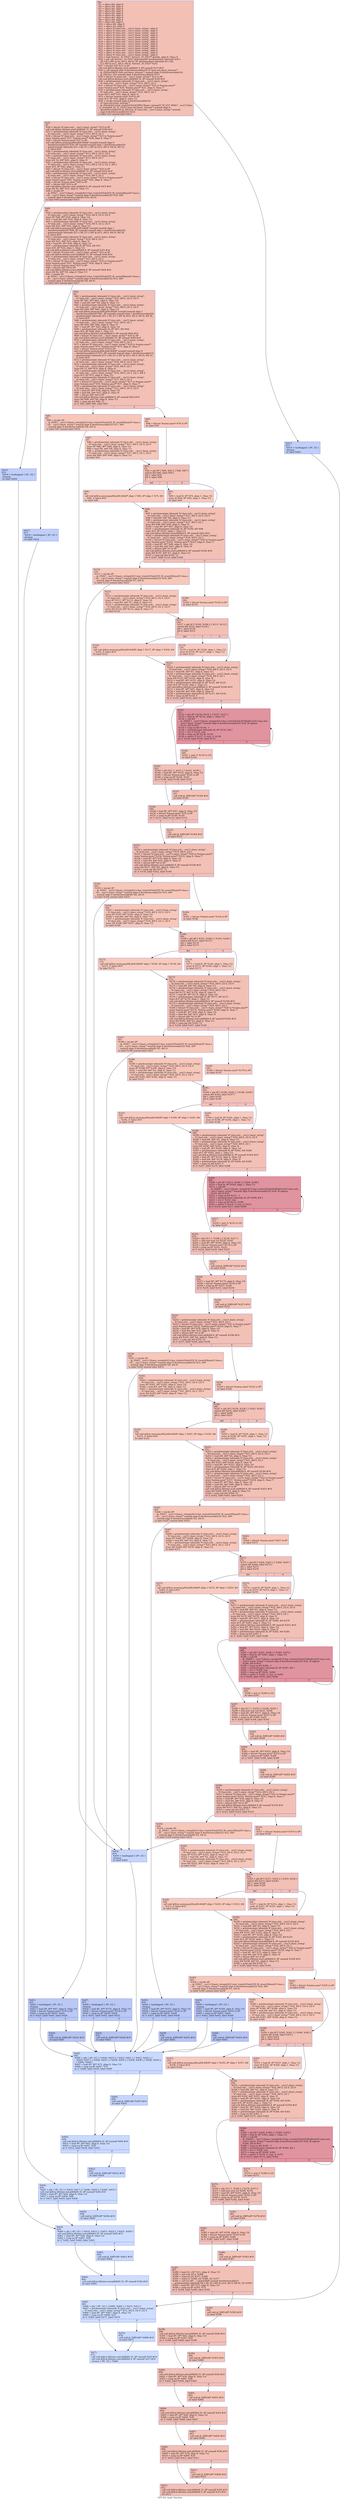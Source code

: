digraph "CFG for 'main' function" {
	label="CFG for 'main' function";

	Node0x5630b1621550 [shape=record,color="#3d50c3ff", style=filled, fillcolor="#e5705870",label="{%0:\l  %1 = alloca i64, align 8\l  %2 = alloca i64, align 8\l  %3 = alloca i64, align 8\l  %4 = alloca i64, align 8\l  %5 = alloca i64, align 8\l  %6 = alloca i64, align 8\l  %7 = alloca i64, align 8\l  %8 = alloca i64, align 8\l  %9 = alloca i64, align 8\l  %10 = alloca i64, align 8\l  %11 = alloca i32, align 4\l  %12 = alloca %\"class.std::__cxx11::basic_string\", align 8\l  %13 = alloca %\"class.std::__cxx11::basic_string\", align 8\l  %14 = alloca %\"class.std::__cxx11::basic_string\", align 8\l  %15 = alloca %\"class.std::__cxx11::basic_string\", align 8\l  %16 = alloca %\"class.std::__cxx11::basic_string\", align 8\l  %17 = alloca %\"class.std::__cxx11::basic_string\", align 8\l  %18 = alloca %\"class.std::__cxx11::basic_string\", align 8\l  %19 = alloca %\"class.std::__cxx11::basic_string\", align 8\l  %20 = alloca %\"class.std::__cxx11::basic_string\", align 8\l  %21 = alloca %\"class.std::__cxx11::basic_string\", align 8\l  %22 = alloca %\"class.std::__cxx11::basic_string\", align 8\l  %23 = alloca %\"class.std::__cxx11::basic_string\", align 8\l  %24 = alloca %\"class.std::__cxx11::basic_string\", align 8\l  %25 = load %struct._IO_FILE*, %struct._IO_FILE** @stdin, align 8, !tbaa !3\l  %26 = tail call %struct._IO_FILE* @freopen(i8* getelementptr inbounds ([30 x\l... i8], [30 x i8]* @.str, i64 0, i64 0), i8* getelementptr inbounds ([2 x i8],\l... [2 x i8]* @.str.1, i64 0, i64 0), %struct._IO_FILE* %25)\l  %27 = bitcast i32* %11 to i8*\l  call void @llvm.lifetime.start.p0i8(i64 4, i8* nonnull %27) #10\l  %28 = call nonnull align 8 dereferenceable(16) %\"class.std::basic_istream\"*\l... @_ZNSirsERi(%\"class.std::basic_istream\"* nonnull align 8 dereferenceable(16)\l... @_ZSt3cin, i32* nonnull align 4 dereferenceable(4) %11)\l  %29 = bitcast %\"class.std::__cxx11::basic_string\"* %12 to i8*\l  call void @llvm.lifetime.start.p0i8(i64 32, i8* nonnull %29) #10\l  %30 = getelementptr inbounds %\"class.std::__cxx11::basic_string\",\l... %\"class.std::__cxx11::basic_string\"* %12, i64 0, i32 2\l  %31 = bitcast %\"class.std::__cxx11::basic_string\"* %12 to %union.anon**\l  store %union.anon* %30, %union.anon** %31, align 8, !tbaa !7\l  %32 = getelementptr inbounds %\"class.std::__cxx11::basic_string\",\l... %\"class.std::__cxx11::basic_string\"* %12, i64 0, i32 1\l  store i64 0, i64* %32, align 8, !tbaa !9\l  %33 = bitcast %union.anon* %30 to i8*\l  store i8 0, i8* %33, align 8, !tbaa !12\l  %34 = invoke nonnull align 8 dereferenceable(16)\l... %\"class.std::basic_istream\"*\l... @_ZStrsIcSt11char_traitsIcESaIcEERSt13basic_istreamIT_T0_ES7_RNSt7__cxx1112bas\l...ic_stringIS4_S5_T1_EE(%\"class.std::basic_istream\"* nonnull align 8\l... dereferenceable(16) @_ZSt3cin, %\"class.std::__cxx11::basic_string\"* nonnull\l... align 8 dereferenceable(32) %12)\l          to label %35 unwind label %413\l}"];
	Node0x5630b1621550 -> Node0x5630b1624730;
	Node0x5630b1621550 -> Node0x5630b16247c0;
	Node0x5630b1624730 [shape=record,color="#3d50c3ff", style=filled, fillcolor="#e5705870",label="{%35:\l35:                                               \l  %36 = bitcast %\"class.std::__cxx11::basic_string\"* %13 to i8*\l  call void @llvm.lifetime.start.p0i8(i64 32, i8* nonnull %36) #10\l  %37 = getelementptr inbounds %\"class.std::__cxx11::basic_string\",\l... %\"class.std::__cxx11::basic_string\"* %13, i64 0, i32 2\l  %38 = bitcast %\"class.std::__cxx11::basic_string\"* %13 to %union.anon**\l  store %union.anon* %37, %union.anon** %38, align 8, !tbaa !7\l  %39 = bitcast %union.anon* %37 to i8*\l  call void @llvm.memcpy.p0i8.p0i8.i64(i8* noundef nonnull align 8\l... dereferenceable(10) %39, i8* noundef nonnull align 1 dereferenceable(10)\l... getelementptr inbounds ([11 x i8], [11 x i8]* @.str.2, i64 0, i64 0), i64 10,\l... i1 false) #10\l  %40 = getelementptr inbounds %\"class.std::__cxx11::basic_string\",\l... %\"class.std::__cxx11::basic_string\"* %13, i64 0, i32 0, i32 0\l  %41 = getelementptr inbounds %\"class.std::__cxx11::basic_string\",\l... %\"class.std::__cxx11::basic_string\"* %13, i64 0, i32 1\l  store i64 10, i64* %41, align 8, !tbaa !9\l  %42 = getelementptr inbounds %\"class.std::__cxx11::basic_string\",\l... %\"class.std::__cxx11::basic_string\"* %13, i64 0, i32 2, i32 1, i64 2\l  store i8 0, i8* %42, align 2, !tbaa !12\l  %43 = bitcast %\"class.std::__cxx11::basic_string\"* %14 to i8*\l  call void @llvm.lifetime.start.p0i8(i64 32, i8* nonnull %43) #10\l  %44 = getelementptr inbounds %\"class.std::__cxx11::basic_string\",\l... %\"class.std::__cxx11::basic_string\"* %14, i64 0, i32 2\l  %45 = bitcast %\"class.std::__cxx11::basic_string\"* %14 to %union.anon**\l  store %union.anon* %44, %union.anon** %45, align 8, !tbaa !7\l  %46 = bitcast %union.anon* %44 to i8*\l  %47 = bitcast i64* %10 to i8*\l  call void @llvm.lifetime.start.p0i8(i64 8, i8* nonnull %47) #10\l  store i64 26, i64* %10, align 8, !tbaa !13\l  %48 = invoke i8*\l... @_ZNSt7__cxx1112basic_stringIcSt11char_traitsIcESaIcEE9_M_createERmm(%\"class.s\l...td::__cxx11::basic_string\"* nonnull align 8 dereferenceable(32) %14, i64*\l... nonnull align 8 dereferenceable(8) %10, i64 0)\l          to label %49 unwind label %415\l}"];
	Node0x5630b1624730 -> Node0x5630b1626430;
	Node0x5630b1624730 -> Node0x5630b16264c0;
	Node0x5630b1626430 [shape=record,color="#3d50c3ff", style=filled, fillcolor="#e5705870",label="{%49:\l49:                                               \l  %50 = getelementptr inbounds %\"class.std::__cxx11::basic_string\",\l... %\"class.std::__cxx11::basic_string\"* %14, i64 0, i32 0, i32 0\l  store i8* %48, i8** %50, align 8, !tbaa !14\l  %51 = load i64, i64* %10, align 8, !tbaa !13\l  %52 = getelementptr inbounds %\"class.std::__cxx11::basic_string\",\l... %\"class.std::__cxx11::basic_string\"* %14, i64 0, i32 2, i32 0\l  store i64 %51, i64* %52, align 8, !tbaa !12\l  call void @llvm.memcpy.p0i8.p0i8.i64(i8* noundef nonnull align 1\l... dereferenceable(26) %48, i8* noundef nonnull align 1 dereferenceable(26)\l... getelementptr inbounds ([27 x i8], [27 x i8]* @.str.3, i64 0, i64 0), i64 26,\l... i1 false) #10\l  %53 = getelementptr inbounds %\"class.std::__cxx11::basic_string\",\l... %\"class.std::__cxx11::basic_string\"* %14, i64 0, i32 1\l  store i64 %51, i64* %53, align 8, !tbaa !9\l  %54 = load i8*, i8** %50, align 8, !tbaa !14\l  %55 = getelementptr inbounds i8, i8* %54, i64 %51\l  store i8 0, i8* %55, align 1, !tbaa !12\l  call void @llvm.lifetime.end.p0i8(i64 8, i8* nonnull %47) #10\l  %56 = bitcast %\"class.std::__cxx11::basic_string\"* %15 to i8*\l  call void @llvm.lifetime.start.p0i8(i64 32, i8* nonnull %56) #10\l  %57 = getelementptr inbounds %\"class.std::__cxx11::basic_string\",\l... %\"class.std::__cxx11::basic_string\"* %15, i64 0, i32 2\l  %58 = bitcast %\"class.std::__cxx11::basic_string\"* %15 to %union.anon**\l  store %union.anon* %57, %union.anon** %58, align 8, !tbaa !7\l  %59 = bitcast %union.anon* %57 to i8*\l  %60 = bitcast i64* %9 to i8*\l  call void @llvm.lifetime.start.p0i8(i64 8, i8* nonnull %60) #10\l  store i64 26, i64* %9, align 8, !tbaa !13\l  %61 = invoke i8*\l... @_ZNSt7__cxx1112basic_stringIcSt11char_traitsIcESaIcEE9_M_createERmm(%\"class.s\l...td::__cxx11::basic_string\"* nonnull align 8 dereferenceable(32) %15, i64*\l... nonnull align 8 dereferenceable(8) %9, i64 0)\l          to label %62 unwind label %417\l}"];
	Node0x5630b1626430 -> Node0x5630b1628190;
	Node0x5630b1626430 -> Node0x5630b16281e0;
	Node0x5630b1628190 [shape=record,color="#3d50c3ff", style=filled, fillcolor="#e5705870",label="{%62:\l62:                                               \l  %63 = getelementptr inbounds %\"class.std::__cxx11::basic_string\",\l... %\"class.std::__cxx11::basic_string\"* %15, i64 0, i32 0, i32 0\l  store i8* %61, i8** %63, align 8, !tbaa !14\l  %64 = load i64, i64* %9, align 8, !tbaa !13\l  %65 = getelementptr inbounds %\"class.std::__cxx11::basic_string\",\l... %\"class.std::__cxx11::basic_string\"* %15, i64 0, i32 2, i32 0\l  store i64 %64, i64* %65, align 8, !tbaa !12\l  call void @llvm.memcpy.p0i8.p0i8.i64(i8* noundef nonnull align 1\l... dereferenceable(26) %61, i8* noundef nonnull align 1 dereferenceable(26)\l... getelementptr inbounds ([27 x i8], [27 x i8]* @.str.4, i64 0, i64 0), i64 26,\l... i1 false) #10\l  %66 = getelementptr inbounds %\"class.std::__cxx11::basic_string\",\l... %\"class.std::__cxx11::basic_string\"* %15, i64 0, i32 1\l  store i64 %64, i64* %66, align 8, !tbaa !9\l  %67 = load i8*, i8** %63, align 8, !tbaa !14\l  %68 = getelementptr inbounds i8, i8* %67, i64 %64\l  store i8 0, i8* %68, align 1, !tbaa !12\l  call void @llvm.lifetime.end.p0i8(i64 8, i8* nonnull %60) #10\l  %69 = bitcast %\"class.std::__cxx11::basic_string\"* %16 to i8*\l  call void @llvm.lifetime.start.p0i8(i64 32, i8* nonnull %69) #10\l  %70 = getelementptr inbounds %\"class.std::__cxx11::basic_string\",\l... %\"class.std::__cxx11::basic_string\"* %16, i64 0, i32 2\l  %71 = bitcast %\"class.std::__cxx11::basic_string\"* %16 to %union.anon**\l  store %union.anon* %70, %union.anon** %71, align 8, !tbaa !7\l  %72 = bitcast %union.anon* %70 to i8*\l  call void @llvm.memcpy.p0i8.p0i8.i64(i8* noundef nonnull align 8\l... dereferenceable(12) %72, i8* noundef nonnull align 1 dereferenceable(12)\l... getelementptr inbounds ([13 x i8], [13 x i8]* @.str.5, i64 0, i64 0), i64 12,\l... i1 false) #10\l  %73 = getelementptr inbounds %\"class.std::__cxx11::basic_string\",\l... %\"class.std::__cxx11::basic_string\"* %16, i64 0, i32 0, i32 0\l  %74 = getelementptr inbounds %\"class.std::__cxx11::basic_string\",\l... %\"class.std::__cxx11::basic_string\"* %16, i64 0, i32 1\l  store i64 12, i64* %74, align 8, !tbaa !9\l  %75 = getelementptr inbounds %\"class.std::__cxx11::basic_string\",\l... %\"class.std::__cxx11::basic_string\"* %16, i64 0, i32 2, i32 1, i64 4\l  store i8 0, i8* %75, align 4, !tbaa !12\l  %76 = getelementptr inbounds %\"class.std::__cxx11::basic_string\",\l... %\"class.std::__cxx11::basic_string\"* %17, i64 0, i32 2\l  %77 = bitcast %\"class.std::__cxx11::basic_string\"* %17 to %union.anon**\l  store %union.anon* %76, %union.anon** %77, align 8, !tbaa !7\l  %78 = getelementptr inbounds %\"class.std::__cxx11::basic_string\",\l... %\"class.std::__cxx11::basic_string\"* %12, i64 0, i32 0, i32 0\l  %79 = load i8*, i8** %78, align 8, !tbaa !14\l  %80 = load i64, i64* %32, align 8, !tbaa !9\l  %81 = bitcast i64* %8 to i8*\l  call void @llvm.lifetime.start.p0i8(i64 8, i8* nonnull %81) #10\l  store i64 %80, i64* %8, align 8, !tbaa !13\l  %82 = icmp ugt i64 %80, 15\l  br i1 %82, label %85, label %83\l|{<s0>T|<s1>F}}"];
	Node0x5630b1628190:s0 -> Node0x5630b1629ce0;
	Node0x5630b1628190:s1 -> Node0x5630b1629d30;
	Node0x5630b1629d30 [shape=record,color="#3d50c3ff", style=filled, fillcolor="#ec7f6370",label="{%83:\l83:                                               \l  %84 = bitcast %union.anon* %76 to i8*\l  br label %91\l}"];
	Node0x5630b1629d30 -> Node0x5630b1629ee0;
	Node0x5630b1629ce0 [shape=record,color="#3d50c3ff", style=filled, fillcolor="#ec7f6370",label="{%85:\l85:                                               \l  %86 = invoke i8*\l... @_ZNSt7__cxx1112basic_stringIcSt11char_traitsIcESaIcEE9_M_createERmm(%\"class.s\l...td::__cxx11::basic_string\"* nonnull align 8 dereferenceable(32) %17, i64*\l... nonnull align 8 dereferenceable(8) %8, i64 0)\l          to label %87 unwind label %419\l}"];
	Node0x5630b1629ce0 -> Node0x5630b1629ff0;
	Node0x5630b1629ce0 -> Node0x5630b162a040;
	Node0x5630b1629ff0 [shape=record,color="#3d50c3ff", style=filled, fillcolor="#ec7f6370",label="{%87:\l87:                                               \l  %88 = getelementptr inbounds %\"class.std::__cxx11::basic_string\",\l... %\"class.std::__cxx11::basic_string\"* %17, i64 0, i32 0, i32 0\l  store i8* %86, i8** %88, align 8, !tbaa !14\l  %89 = load i64, i64* %8, align 8, !tbaa !13\l  %90 = getelementptr inbounds %\"class.std::__cxx11::basic_string\",\l... %\"class.std::__cxx11::basic_string\"* %17, i64 0, i32 2, i32 0\l  store i64 %89, i64* %90, align 8, !tbaa !12\l  br label %91\l}"];
	Node0x5630b1629ff0 -> Node0x5630b1629ee0;
	Node0x5630b1629ee0 [shape=record,color="#3d50c3ff", style=filled, fillcolor="#e5705870",label="{%91:\l91:                                               \l  %92 = phi i8* [ %84, %83 ], [ %86, %87 ]\l  switch i64 %80, label %95 [\l    i64 1, label %93\l    i64 0, label %96\l  ]\l|{<s0>def|<s1>1|<s2>0}}"];
	Node0x5630b1629ee0:s0 -> Node0x5630b162a660;
	Node0x5630b1629ee0:s1 -> Node0x5630b162a6b0;
	Node0x5630b1629ee0:s2 -> Node0x5630b162a700;
	Node0x5630b162a6b0 [shape=record,color="#3d50c3ff", style=filled, fillcolor="#ef886b70",label="{%93:\l93:                                               \l  %94 = load i8, i8* %79, align 1, !tbaa !12\l  store i8 %94, i8* %92, align 1, !tbaa !12\l  br label %96\l}"];
	Node0x5630b162a6b0 -> Node0x5630b162a700;
	Node0x5630b162a660 [shape=record,color="#3d50c3ff", style=filled, fillcolor="#ef886b70",label="{%95:\l95:                                               \l  call void @llvm.memcpy.p0i8.p0i8.i64(i8* align 1 %92, i8* align 1 %79, i64\l... %80, i1 false) #10\l  br label %96\l}"];
	Node0x5630b162a660 -> Node0x5630b162a700;
	Node0x5630b162a700 [shape=record,color="#3d50c3ff", style=filled, fillcolor="#e5705870",label="{%96:\l96:                                               \l  %97 = getelementptr inbounds %\"class.std::__cxx11::basic_string\",\l... %\"class.std::__cxx11::basic_string\"* %17, i64 0, i32 0, i32 0\l  %98 = load i64, i64* %8, align 8, !tbaa !13\l  %99 = getelementptr inbounds %\"class.std::__cxx11::basic_string\",\l... %\"class.std::__cxx11::basic_string\"* %17, i64 0, i32 1\l  store i64 %98, i64* %99, align 8, !tbaa !9\l  %100 = load i8*, i8** %97, align 8, !tbaa !14\l  %101 = getelementptr inbounds i8, i8* %100, i64 %98\l  store i8 0, i8* %101, align 1, !tbaa !12\l  call void @llvm.lifetime.end.p0i8(i64 8, i8* nonnull %81) #10\l  %102 = getelementptr inbounds %\"class.std::__cxx11::basic_string\",\l... %\"class.std::__cxx11::basic_string\"* %18, i64 0, i32 2\l  %103 = bitcast %\"class.std::__cxx11::basic_string\"* %18 to %union.anon**\l  store %union.anon* %102, %union.anon** %103, align 8, !tbaa !7\l  %104 = load i8*, i8** %40, align 8, !tbaa !14\l  %105 = load i64, i64* %41, align 8, !tbaa !9\l  %106 = bitcast i64* %7 to i8*\l  call void @llvm.lifetime.start.p0i8(i64 8, i8* nonnull %106) #10\l  store i64 %105, i64* %7, align 8, !tbaa !13\l  %107 = icmp ugt i64 %105, 15\l  br i1 %107, label %110, label %108\l|{<s0>T|<s1>F}}"];
	Node0x5630b162a700:s0 -> Node0x5630b162b700;
	Node0x5630b162a700:s1 -> Node0x5630b162b750;
	Node0x5630b162b750 [shape=record,color="#3d50c3ff", style=filled, fillcolor="#ec7f6370",label="{%108:\l108:                                              \l  %109 = bitcast %union.anon* %102 to i8*\l  br label %116\l}"];
	Node0x5630b162b750 -> Node0x5630b162b8c0;
	Node0x5630b162b700 [shape=record,color="#3d50c3ff", style=filled, fillcolor="#ec7f6370",label="{%110:\l110:                                              \l  %111 = invoke i8*\l... @_ZNSt7__cxx1112basic_stringIcSt11char_traitsIcESaIcEE9_M_createERmm(%\"class.s\l...td::__cxx11::basic_string\"* nonnull align 8 dereferenceable(32) %18, i64*\l... nonnull align 8 dereferenceable(8) %7, i64 0)\l          to label %112 unwind label %421\l}"];
	Node0x5630b162b700 -> Node0x5630b162b9d0;
	Node0x5630b162b700 -> Node0x5630b162ba20;
	Node0x5630b162b9d0 [shape=record,color="#3d50c3ff", style=filled, fillcolor="#ec7f6370",label="{%112:\l112:                                              \l  %113 = getelementptr inbounds %\"class.std::__cxx11::basic_string\",\l... %\"class.std::__cxx11::basic_string\"* %18, i64 0, i32 0, i32 0\l  store i8* %111, i8** %113, align 8, !tbaa !14\l  %114 = load i64, i64* %7, align 8, !tbaa !13\l  %115 = getelementptr inbounds %\"class.std::__cxx11::basic_string\",\l... %\"class.std::__cxx11::basic_string\"* %18, i64 0, i32 2, i32 0\l  store i64 %114, i64* %115, align 8, !tbaa !12\l  br label %116\l}"];
	Node0x5630b162b9d0 -> Node0x5630b162b8c0;
	Node0x5630b162b8c0 [shape=record,color="#3d50c3ff", style=filled, fillcolor="#e5705870",label="{%116:\l116:                                              \l  %117 = phi i8* [ %109, %108 ], [ %111, %112 ]\l  switch i64 %105, label %120 [\l    i64 1, label %118\l    i64 0, label %121\l  ]\l|{<s0>def|<s1>1|<s2>0}}"];
	Node0x5630b162b8c0:s0 -> Node0x5630b161f2f0;
	Node0x5630b162b8c0:s1 -> Node0x5630b161f340;
	Node0x5630b162b8c0:s2 -> Node0x5630b161f390;
	Node0x5630b161f340 [shape=record,color="#3d50c3ff", style=filled, fillcolor="#ef886b70",label="{%118:\l118:                                              \l  %119 = load i8, i8* %104, align 1, !tbaa !12\l  store i8 %119, i8* %117, align 1, !tbaa !12\l  br label %121\l}"];
	Node0x5630b161f340 -> Node0x5630b161f390;
	Node0x5630b161f2f0 [shape=record,color="#3d50c3ff", style=filled, fillcolor="#ef886b70",label="{%120:\l120:                                              \l  call void @llvm.memcpy.p0i8.p0i8.i64(i8* align 1 %117, i8* align 1 %104, i64\l... %105, i1 false) #10\l  br label %121\l}"];
	Node0x5630b161f2f0 -> Node0x5630b161f390;
	Node0x5630b161f390 [shape=record,color="#3d50c3ff", style=filled, fillcolor="#e5705870",label="{%121:\l121:                                              \l  %122 = getelementptr inbounds %\"class.std::__cxx11::basic_string\",\l... %\"class.std::__cxx11::basic_string\"* %18, i64 0, i32 0, i32 0\l  %123 = load i64, i64* %7, align 8, !tbaa !13\l  %124 = getelementptr inbounds %\"class.std::__cxx11::basic_string\",\l... %\"class.std::__cxx11::basic_string\"* %18, i64 0, i32 1\l  store i64 %123, i64* %124, align 8, !tbaa !9\l  %125 = load i8*, i8** %122, align 8, !tbaa !14\l  %126 = getelementptr inbounds i8, i8* %125, i64 %123\l  store i8 0, i8* %126, align 1, !tbaa !12\l  call void @llvm.lifetime.end.p0i8(i64 8, i8* nonnull %106) #10\l  %127 = load i8*, i8** %97, align 8, !tbaa !14\l  %128 = load i64, i64* %99, align 8, !tbaa !9\l  %129 = getelementptr inbounds i8, i8* %127, i64 %128\l  %130 = icmp eq i64 %128, 0\l  br i1 %130, label %142, label %131\l|{<s0>T|<s1>F}}"];
	Node0x5630b161f390:s0 -> Node0x5630b162df70;
	Node0x5630b161f390:s1 -> Node0x5630b162dfc0;
	Node0x5630b162dfc0 [shape=record,color="#b70d28ff", style=filled, fillcolor="#b70d2870",label="{%131:\l131:                                              \l  %132 = phi i8* [ %136, %131 ], [ %127, %121 ]\l  %133 = load i8, i8* %132, align 1, !tbaa !12\l  %134 = call i64\l... @_ZNKSt7__cxx1112basic_stringIcSt11char_traitsIcESaIcEE4findEcm(%\"class.std::_\l..._cxx11::basic_string\"* nonnull align 8 dereferenceable(32) %18, i8 signext\l... %133, i64 0) #10\l  %135 = icmp eq i64 %134, -1\l  %136 = getelementptr inbounds i8, i8* %132, i64 1\l  %137 = xor i1 %135, true\l  %138 = icmp eq i8* %136, %129\l  %139 = select i1 %137, i1 true, i1 %138\l  br i1 %139, label %140, label %131\l|{<s0>T|<s1>F}}"];
	Node0x5630b162dfc0:s0 -> Node0x5630b162e1e0;
	Node0x5630b162dfc0:s1 -> Node0x5630b162dfc0;
	Node0x5630b162e1e0 [shape=record,color="#3d50c3ff", style=filled, fillcolor="#e97a5f70",label="{%140:\l140:                                              \l  %141 = zext i1 %135 to i32\l  br label %142\l}"];
	Node0x5630b162e1e0 -> Node0x5630b162df70;
	Node0x5630b162df70 [shape=record,color="#3d50c3ff", style=filled, fillcolor="#e5705870",label="{%142:\l142:                                              \l  %143 = phi i32 [ 1, %121 ], [ %141, %140 ]\l  %144 = load i8*, i8** %122, align 8, !tbaa !14\l  %145 = bitcast %union.anon* %102 to i8*\l  %146 = icmp eq i8* %144, %145\l  br i1 %146, label %148, label %147\l|{<s0>T|<s1>F}}"];
	Node0x5630b162df70:s0 -> Node0x5630b162ea30;
	Node0x5630b162df70:s1 -> Node0x5630b162ea80;
	Node0x5630b162ea80 [shape=record,color="#3d50c3ff", style=filled, fillcolor="#e97a5f70",label="{%147:\l147:                                              \l  call void @_ZdlPv(i8* %144) #10\l  br label %148\l}"];
	Node0x5630b162ea80 -> Node0x5630b162ea30;
	Node0x5630b162ea30 [shape=record,color="#3d50c3ff", style=filled, fillcolor="#e5705870",label="{%148:\l148:                                              \l  %149 = load i8*, i8** %97, align 8, !tbaa !14\l  %150 = bitcast %union.anon* %76 to i8*\l  %151 = icmp eq i8* %149, %150\l  br i1 %151, label %153, label %152\l|{<s0>T|<s1>F}}"];
	Node0x5630b162ea30:s0 -> Node0x5630b162ef40;
	Node0x5630b162ea30:s1 -> Node0x5630b162ef90;
	Node0x5630b162ef90 [shape=record,color="#3d50c3ff", style=filled, fillcolor="#e97a5f70",label="{%152:\l152:                                              \l  call void @_ZdlPv(i8* %149) #10\l  br label %153\l}"];
	Node0x5630b162ef90 -> Node0x5630b162ef40;
	Node0x5630b162ef40 [shape=record,color="#3d50c3ff", style=filled, fillcolor="#e5705870",label="{%153:\l153:                                              \l  %154 = getelementptr inbounds %\"class.std::__cxx11::basic_string\",\l... %\"class.std::__cxx11::basic_string\"* %19, i64 0, i32 2\l  %155 = bitcast %\"class.std::__cxx11::basic_string\"* %19 to %union.anon**\l  store %union.anon* %154, %union.anon** %155, align 8, !tbaa !7\l  %156 = load i8*, i8** %78, align 8, !tbaa !14\l  %157 = load i64, i64* %32, align 8, !tbaa !9\l  %158 = bitcast i64* %6 to i8*\l  call void @llvm.lifetime.start.p0i8(i64 8, i8* nonnull %158) #10\l  store i64 %157, i64* %6, align 8, !tbaa !13\l  %159 = icmp ugt i64 %157, 15\l  br i1 %159, label %162, label %160\l|{<s0>T|<s1>F}}"];
	Node0x5630b162ef40:s0 -> Node0x5630b162f7c0;
	Node0x5630b162ef40:s1 -> Node0x5630b162f810;
	Node0x5630b162f810 [shape=record,color="#3d50c3ff", style=filled, fillcolor="#ec7f6370",label="{%160:\l160:                                              \l  %161 = bitcast %union.anon* %154 to i8*\l  br label %168\l}"];
	Node0x5630b162f810 -> Node0x5630b162f980;
	Node0x5630b162f7c0 [shape=record,color="#3d50c3ff", style=filled, fillcolor="#ec7f6370",label="{%162:\l162:                                              \l  %163 = invoke i8*\l... @_ZNSt7__cxx1112basic_stringIcSt11char_traitsIcESaIcEE9_M_createERmm(%\"class.s\l...td::__cxx11::basic_string\"* nonnull align 8 dereferenceable(32) %19, i64*\l... nonnull align 8 dereferenceable(8) %6, i64 0)\l          to label %164 unwind label %419\l}"];
	Node0x5630b162f7c0 -> Node0x5630b162fa90;
	Node0x5630b162f7c0 -> Node0x5630b162a040;
	Node0x5630b162fa90 [shape=record,color="#3d50c3ff", style=filled, fillcolor="#ec7f6370",label="{%164:\l164:                                              \l  %165 = getelementptr inbounds %\"class.std::__cxx11::basic_string\",\l... %\"class.std::__cxx11::basic_string\"* %19, i64 0, i32 0, i32 0\l  store i8* %163, i8** %165, align 8, !tbaa !14\l  %166 = load i64, i64* %6, align 8, !tbaa !13\l  %167 = getelementptr inbounds %\"class.std::__cxx11::basic_string\",\l... %\"class.std::__cxx11::basic_string\"* %19, i64 0, i32 2, i32 0\l  store i64 %166, i64* %167, align 8, !tbaa !12\l  br label %168\l}"];
	Node0x5630b162fa90 -> Node0x5630b162f980;
	Node0x5630b162f980 [shape=record,color="#3d50c3ff", style=filled, fillcolor="#e5705870",label="{%168:\l168:                                              \l  %169 = phi i8* [ %161, %160 ], [ %163, %164 ]\l  switch i64 %157, label %172 [\l    i64 1, label %170\l    i64 0, label %173\l  ]\l|{<s0>def|<s1>1|<s2>0}}"];
	Node0x5630b162f980:s0 -> Node0x5630b1630070;
	Node0x5630b162f980:s1 -> Node0x5630b16300c0;
	Node0x5630b162f980:s2 -> Node0x5630b1630110;
	Node0x5630b16300c0 [shape=record,color="#3d50c3ff", style=filled, fillcolor="#ef886b70",label="{%170:\l170:                                              \l  %171 = load i8, i8* %156, align 1, !tbaa !12\l  store i8 %171, i8* %169, align 1, !tbaa !12\l  br label %173\l}"];
	Node0x5630b16300c0 -> Node0x5630b1630110;
	Node0x5630b1630070 [shape=record,color="#3d50c3ff", style=filled, fillcolor="#ef886b70",label="{%172:\l172:                                              \l  call void @llvm.memcpy.p0i8.p0i8.i64(i8* align 1 %169, i8* align 1 %156, i64\l... %157, i1 false) #10\l  br label %173\l}"];
	Node0x5630b1630070 -> Node0x5630b1630110;
	Node0x5630b1630110 [shape=record,color="#3d50c3ff", style=filled, fillcolor="#e5705870",label="{%173:\l173:                                              \l  %174 = getelementptr inbounds %\"class.std::__cxx11::basic_string\",\l... %\"class.std::__cxx11::basic_string\"* %19, i64 0, i32 0, i32 0\l  %175 = load i64, i64* %6, align 8, !tbaa !13\l  %176 = getelementptr inbounds %\"class.std::__cxx11::basic_string\",\l... %\"class.std::__cxx11::basic_string\"* %19, i64 0, i32 1\l  store i64 %175, i64* %176, align 8, !tbaa !9\l  %177 = load i8*, i8** %174, align 8, !tbaa !14\l  %178 = getelementptr inbounds i8, i8* %177, i64 %175\l  store i8 0, i8* %178, align 1, !tbaa !12\l  call void @llvm.lifetime.end.p0i8(i64 8, i8* nonnull %158) #10\l  %179 = getelementptr inbounds %\"class.std::__cxx11::basic_string\",\l... %\"class.std::__cxx11::basic_string\"* %20, i64 0, i32 2\l  %180 = bitcast %\"class.std::__cxx11::basic_string\"* %20 to %union.anon**\l  store %union.anon* %179, %union.anon** %180, align 8, !tbaa !7\l  %181 = load i8*, i8** %50, align 8, !tbaa !14\l  %182 = load i64, i64* %53, align 8, !tbaa !9\l  %183 = bitcast i64* %5 to i8*\l  call void @llvm.lifetime.start.p0i8(i64 8, i8* nonnull %183) #10\l  store i64 %182, i64* %5, align 8, !tbaa !13\l  %184 = icmp ugt i64 %182, 15\l  br i1 %184, label %187, label %185\l|{<s0>T|<s1>F}}"];
	Node0x5630b1630110:s0 -> Node0x5630b16310a0;
	Node0x5630b1630110:s1 -> Node0x5630b16310f0;
	Node0x5630b16310f0 [shape=record,color="#3d50c3ff", style=filled, fillcolor="#ec7f6370",label="{%185:\l185:                                              \l  %186 = bitcast %union.anon* %179 to i8*\l  br label %193\l}"];
	Node0x5630b16310f0 -> Node0x5630b1631260;
	Node0x5630b16310a0 [shape=record,color="#3d50c3ff", style=filled, fillcolor="#ec7f6370",label="{%187:\l187:                                              \l  %188 = invoke i8*\l... @_ZNSt7__cxx1112basic_stringIcSt11char_traitsIcESaIcEE9_M_createERmm(%\"class.s\l...td::__cxx11::basic_string\"* nonnull align 8 dereferenceable(32) %20, i64*\l... nonnull align 8 dereferenceable(8) %5, i64 0)\l          to label %189 unwind label %427\l}"];
	Node0x5630b16310a0 -> Node0x5630b1631370;
	Node0x5630b16310a0 -> Node0x5630b16313c0;
	Node0x5630b1631370 [shape=record,color="#3d50c3ff", style=filled, fillcolor="#ec7f6370",label="{%189:\l189:                                              \l  %190 = getelementptr inbounds %\"class.std::__cxx11::basic_string\",\l... %\"class.std::__cxx11::basic_string\"* %20, i64 0, i32 0, i32 0\l  store i8* %188, i8** %190, align 8, !tbaa !14\l  %191 = load i64, i64* %5, align 8, !tbaa !13\l  %192 = getelementptr inbounds %\"class.std::__cxx11::basic_string\",\l... %\"class.std::__cxx11::basic_string\"* %20, i64 0, i32 2, i32 0\l  store i64 %191, i64* %192, align 8, !tbaa !12\l  br label %193\l}"];
	Node0x5630b1631370 -> Node0x5630b1631260;
	Node0x5630b1631260 [shape=record,color="#3d50c3ff", style=filled, fillcolor="#e5705870",label="{%193:\l193:                                              \l  %194 = phi i8* [ %186, %185 ], [ %188, %189 ]\l  switch i64 %182, label %197 [\l    i64 1, label %195\l    i64 0, label %198\l  ]\l|{<s0>def|<s1>1|<s2>0}}"];
	Node0x5630b1631260:s0 -> Node0x5630b16319a0;
	Node0x5630b1631260:s1 -> Node0x5630b16319f0;
	Node0x5630b1631260:s2 -> Node0x5630b1631a40;
	Node0x5630b16319f0 [shape=record,color="#3d50c3ff", style=filled, fillcolor="#ef886b70",label="{%195:\l195:                                              \l  %196 = load i8, i8* %181, align 1, !tbaa !12\l  store i8 %196, i8* %194, align 1, !tbaa !12\l  br label %198\l}"];
	Node0x5630b16319f0 -> Node0x5630b1631a40;
	Node0x5630b16319a0 [shape=record,color="#3d50c3ff", style=filled, fillcolor="#ef886b70",label="{%197:\l197:                                              \l  call void @llvm.memcpy.p0i8.p0i8.i64(i8* align 1 %194, i8* align 1 %181, i64\l... %182, i1 false) #10\l  br label %198\l}"];
	Node0x5630b16319a0 -> Node0x5630b1631a40;
	Node0x5630b1631a40 [shape=record,color="#3d50c3ff", style=filled, fillcolor="#e5705870",label="{%198:\l198:                                              \l  %199 = getelementptr inbounds %\"class.std::__cxx11::basic_string\",\l... %\"class.std::__cxx11::basic_string\"* %20, i64 0, i32 0, i32 0\l  %200 = load i64, i64* %5, align 8, !tbaa !13\l  %201 = getelementptr inbounds %\"class.std::__cxx11::basic_string\",\l... %\"class.std::__cxx11::basic_string\"* %20, i64 0, i32 1\l  store i64 %200, i64* %201, align 8, !tbaa !9\l  %202 = load i8*, i8** %199, align 8, !tbaa !14\l  %203 = getelementptr inbounds i8, i8* %202, i64 %200\l  store i8 0, i8* %203, align 1, !tbaa !12\l  call void @llvm.lifetime.end.p0i8(i64 8, i8* nonnull %183) #10\l  %204 = load i8*, i8** %174, align 8, !tbaa !14\l  %205 = load i64, i64* %176, align 8, !tbaa !9\l  %206 = getelementptr inbounds i8, i8* %204, i64 %205\l  %207 = icmp eq i64 %205, 0\l  br i1 %207, label %219, label %208\l|{<s0>T|<s1>F}}"];
	Node0x5630b1631a40:s0 -> Node0x5630b16326c0;
	Node0x5630b1631a40:s1 -> Node0x5630b1632710;
	Node0x5630b1632710 [shape=record,color="#b70d28ff", style=filled, fillcolor="#b70d2870",label="{%208:\l208:                                              \l  %209 = phi i8* [ %213, %208 ], [ %204, %198 ]\l  %210 = load i8, i8* %209, align 1, !tbaa !12\l  %211 = call i64\l... @_ZNKSt7__cxx1112basic_stringIcSt11char_traitsIcESaIcEE4findEcm(%\"class.std::_\l..._cxx11::basic_string\"* nonnull align 8 dereferenceable(32) %20, i8 signext\l... %210, i64 0) #10\l  %212 = icmp eq i64 %211, -1\l  %213 = getelementptr inbounds i8, i8* %209, i64 1\l  %214 = xor i1 %212, true\l  %215 = icmp eq i8* %213, %206\l  %216 = select i1 %214, i1 true, i1 %215\l  br i1 %216, label %217, label %208\l|{<s0>T|<s1>F}}"];
	Node0x5630b1632710:s0 -> Node0x5630b1632930;
	Node0x5630b1632710:s1 -> Node0x5630b1632710;
	Node0x5630b1632930 [shape=record,color="#3d50c3ff", style=filled, fillcolor="#e97a5f70",label="{%217:\l217:                                              \l  %218 = zext i1 %212 to i32\l  br label %219\l}"];
	Node0x5630b1632930 -> Node0x5630b16326c0;
	Node0x5630b16326c0 [shape=record,color="#3d50c3ff", style=filled, fillcolor="#e5705870",label="{%219:\l219:                                              \l  %220 = phi i32 [ 1, %198 ], [ %218, %217 ]\l  %221 = add nuw nsw i32 %220, %143\l  %222 = load i8*, i8** %199, align 8, !tbaa !14\l  %223 = bitcast %union.anon* %179 to i8*\l  %224 = icmp eq i8* %222, %223\l  br i1 %224, label %226, label %225\l|{<s0>T|<s1>F}}"];
	Node0x5630b16326c0:s0 -> Node0x5630b1633210;
	Node0x5630b16326c0:s1 -> Node0x5630b1633260;
	Node0x5630b1633260 [shape=record,color="#3d50c3ff", style=filled, fillcolor="#e97a5f70",label="{%225:\l225:                                              \l  call void @_ZdlPv(i8* %222) #10\l  br label %226\l}"];
	Node0x5630b1633260 -> Node0x5630b1633210;
	Node0x5630b1633210 [shape=record,color="#3d50c3ff", style=filled, fillcolor="#e5705870",label="{%226:\l226:                                              \l  %227 = load i8*, i8** %174, align 8, !tbaa !14\l  %228 = bitcast %union.anon* %154 to i8*\l  %229 = icmp eq i8* %227, %228\l  br i1 %229, label %231, label %230\l|{<s0>T|<s1>F}}"];
	Node0x5630b1633210:s0 -> Node0x5630b1633630;
	Node0x5630b1633210:s1 -> Node0x5630b1633680;
	Node0x5630b1633680 [shape=record,color="#3d50c3ff", style=filled, fillcolor="#e97a5f70",label="{%230:\l230:                                              \l  call void @_ZdlPv(i8* %227) #10\l  br label %231\l}"];
	Node0x5630b1633680 -> Node0x5630b1633630;
	Node0x5630b1633630 [shape=record,color="#3d50c3ff", style=filled, fillcolor="#e5705870",label="{%231:\l231:                                              \l  %232 = getelementptr inbounds %\"class.std::__cxx11::basic_string\",\l... %\"class.std::__cxx11::basic_string\"* %21, i64 0, i32 2\l  %233 = bitcast %\"class.std::__cxx11::basic_string\"* %21 to %union.anon**\l  store %union.anon* %232, %union.anon** %233, align 8, !tbaa !7\l  %234 = load i8*, i8** %78, align 8, !tbaa !14\l  %235 = load i64, i64* %32, align 8, !tbaa !9\l  %236 = bitcast i64* %4 to i8*\l  call void @llvm.lifetime.start.p0i8(i64 8, i8* nonnull %236) #10\l  store i64 %235, i64* %4, align 8, !tbaa !13\l  %237 = icmp ugt i64 %235, 15\l  br i1 %237, label %240, label %238\l|{<s0>T|<s1>F}}"];
	Node0x5630b1633630:s0 -> Node0x5630b1633e80;
	Node0x5630b1633630:s1 -> Node0x5630b1633ed0;
	Node0x5630b1633ed0 [shape=record,color="#3d50c3ff", style=filled, fillcolor="#ec7f6370",label="{%238:\l238:                                              \l  %239 = bitcast %union.anon* %232 to i8*\l  br label %246\l}"];
	Node0x5630b1633ed0 -> Node0x5630b1634040;
	Node0x5630b1633e80 [shape=record,color="#3d50c3ff", style=filled, fillcolor="#ec7f6370",label="{%240:\l240:                                              \l  %241 = invoke i8*\l... @_ZNSt7__cxx1112basic_stringIcSt11char_traitsIcESaIcEE9_M_createERmm(%\"class.s\l...td::__cxx11::basic_string\"* nonnull align 8 dereferenceable(32) %21, i64*\l... nonnull align 8 dereferenceable(8) %4, i64 0)\l          to label %242 unwind label %419\l}"];
	Node0x5630b1633e80 -> Node0x5630b1634150;
	Node0x5630b1633e80 -> Node0x5630b162a040;
	Node0x5630b1634150 [shape=record,color="#3d50c3ff", style=filled, fillcolor="#ec7f6370",label="{%242:\l242:                                              \l  %243 = getelementptr inbounds %\"class.std::__cxx11::basic_string\",\l... %\"class.std::__cxx11::basic_string\"* %21, i64 0, i32 0, i32 0\l  store i8* %241, i8** %243, align 8, !tbaa !14\l  %244 = load i64, i64* %4, align 8, !tbaa !13\l  %245 = getelementptr inbounds %\"class.std::__cxx11::basic_string\",\l... %\"class.std::__cxx11::basic_string\"* %21, i64 0, i32 2, i32 0\l  store i64 %244, i64* %245, align 8, !tbaa !12\l  br label %246\l}"];
	Node0x5630b1634150 -> Node0x5630b1634040;
	Node0x5630b1634040 [shape=record,color="#3d50c3ff", style=filled, fillcolor="#e5705870",label="{%246:\l246:                                              \l  %247 = phi i8* [ %239, %238 ], [ %241, %242 ]\l  switch i64 %235, label %250 [\l    i64 1, label %248\l    i64 0, label %251\l  ]\l|{<s0>def|<s1>1|<s2>0}}"];
	Node0x5630b1634040:s0 -> Node0x5630b162c0b0;
	Node0x5630b1634040:s1 -> Node0x5630b162c100;
	Node0x5630b1634040:s2 -> Node0x5630b162c150;
	Node0x5630b162c100 [shape=record,color="#3d50c3ff", style=filled, fillcolor="#ef886b70",label="{%248:\l248:                                              \l  %249 = load i8, i8* %234, align 1, !tbaa !12\l  store i8 %249, i8* %247, align 1, !tbaa !12\l  br label %251\l}"];
	Node0x5630b162c100 -> Node0x5630b162c150;
	Node0x5630b162c0b0 [shape=record,color="#3d50c3ff", style=filled, fillcolor="#ef886b70",label="{%250:\l250:                                              \l  call void @llvm.memcpy.p0i8.p0i8.i64(i8* align 1 %247, i8* align 1 %234, i64\l... %235, i1 false) #10\l  br label %251\l}"];
	Node0x5630b162c0b0 -> Node0x5630b162c150;
	Node0x5630b162c150 [shape=record,color="#3d50c3ff", style=filled, fillcolor="#e5705870",label="{%251:\l251:                                              \l  %252 = getelementptr inbounds %\"class.std::__cxx11::basic_string\",\l... %\"class.std::__cxx11::basic_string\"* %21, i64 0, i32 0, i32 0\l  %253 = load i64, i64* %4, align 8, !tbaa !13\l  %254 = getelementptr inbounds %\"class.std::__cxx11::basic_string\",\l... %\"class.std::__cxx11::basic_string\"* %21, i64 0, i32 1\l  store i64 %253, i64* %254, align 8, !tbaa !9\l  %255 = load i8*, i8** %252, align 8, !tbaa !14\l  %256 = getelementptr inbounds i8, i8* %255, i64 %253\l  store i8 0, i8* %256, align 1, !tbaa !12\l  call void @llvm.lifetime.end.p0i8(i64 8, i8* nonnull %236) #10\l  %257 = getelementptr inbounds %\"class.std::__cxx11::basic_string\",\l... %\"class.std::__cxx11::basic_string\"* %22, i64 0, i32 2\l  %258 = bitcast %\"class.std::__cxx11::basic_string\"* %22 to %union.anon**\l  store %union.anon* %257, %union.anon** %258, align 8, !tbaa !7\l  %259 = load i8*, i8** %63, align 8, !tbaa !14\l  %260 = load i64, i64* %66, align 8, !tbaa !9\l  %261 = bitcast i64* %3 to i8*\l  call void @llvm.lifetime.start.p0i8(i64 8, i8* nonnull %261) #10\l  store i64 %260, i64* %3, align 8, !tbaa !13\l  %262 = icmp ugt i64 %260, 15\l  br i1 %262, label %265, label %263\l|{<s0>T|<s1>F}}"];
	Node0x5630b162c150:s0 -> Node0x5630b162dd50;
	Node0x5630b162c150:s1 -> Node0x5630b162dda0;
	Node0x5630b162dda0 [shape=record,color="#3d50c3ff", style=filled, fillcolor="#ec7f6370",label="{%263:\l263:                                              \l  %264 = bitcast %union.anon* %257 to i8*\l  br label %271\l}"];
	Node0x5630b162dda0 -> Node0x5630b162ddf0;
	Node0x5630b162dd50 [shape=record,color="#3d50c3ff", style=filled, fillcolor="#ec7f6370",label="{%265:\l265:                                              \l  %266 = invoke i8*\l... @_ZNSt7__cxx1112basic_stringIcSt11char_traitsIcESaIcEE9_M_createERmm(%\"class.s\l...td::__cxx11::basic_string\"* nonnull align 8 dereferenceable(32) %22, i64*\l... nonnull align 8 dereferenceable(8) %3, i64 0)\l          to label %267 unwind label %433\l}"];
	Node0x5630b162dd50 -> Node0x5630b162cba0;
	Node0x5630b162dd50 -> Node0x5630b162cbf0;
	Node0x5630b162cba0 [shape=record,color="#3d50c3ff", style=filled, fillcolor="#ec7f6370",label="{%267:\l267:                                              \l  %268 = getelementptr inbounds %\"class.std::__cxx11::basic_string\",\l... %\"class.std::__cxx11::basic_string\"* %22, i64 0, i32 0, i32 0\l  store i8* %266, i8** %268, align 8, !tbaa !14\l  %269 = load i64, i64* %3, align 8, !tbaa !13\l  %270 = getelementptr inbounds %\"class.std::__cxx11::basic_string\",\l... %\"class.std::__cxx11::basic_string\"* %22, i64 0, i32 2, i32 0\l  store i64 %269, i64* %270, align 8, !tbaa !12\l  br label %271\l}"];
	Node0x5630b162cba0 -> Node0x5630b162ddf0;
	Node0x5630b162ddf0 [shape=record,color="#3d50c3ff", style=filled, fillcolor="#e5705870",label="{%271:\l271:                                              \l  %272 = phi i8* [ %264, %263 ], [ %266, %267 ]\l  switch i64 %260, label %275 [\l    i64 1, label %273\l    i64 0, label %276\l  ]\l|{<s0>def|<s1>1|<s2>0}}"];
	Node0x5630b162ddf0:s0 -> Node0x5630b1637ca0;
	Node0x5630b162ddf0:s1 -> Node0x5630b1637cf0;
	Node0x5630b162ddf0:s2 -> Node0x5630b1637d40;
	Node0x5630b1637cf0 [shape=record,color="#3d50c3ff", style=filled, fillcolor="#ef886b70",label="{%273:\l273:                                              \l  %274 = load i8, i8* %259, align 1, !tbaa !12\l  store i8 %274, i8* %272, align 1, !tbaa !12\l  br label %276\l}"];
	Node0x5630b1637cf0 -> Node0x5630b1637d40;
	Node0x5630b1637ca0 [shape=record,color="#3d50c3ff", style=filled, fillcolor="#ef886b70",label="{%275:\l275:                                              \l  call void @llvm.memcpy.p0i8.p0i8.i64(i8* align 1 %272, i8* align 1 %259, i64\l... %260, i1 false) #10\l  br label %276\l}"];
	Node0x5630b1637ca0 -> Node0x5630b1637d40;
	Node0x5630b1637d40 [shape=record,color="#3d50c3ff", style=filled, fillcolor="#e5705870",label="{%276:\l276:                                              \l  %277 = getelementptr inbounds %\"class.std::__cxx11::basic_string\",\l... %\"class.std::__cxx11::basic_string\"* %22, i64 0, i32 0, i32 0\l  %278 = load i64, i64* %3, align 8, !tbaa !13\l  %279 = getelementptr inbounds %\"class.std::__cxx11::basic_string\",\l... %\"class.std::__cxx11::basic_string\"* %22, i64 0, i32 1\l  store i64 %278, i64* %279, align 8, !tbaa !9\l  %280 = load i8*, i8** %277, align 8, !tbaa !14\l  %281 = getelementptr inbounds i8, i8* %280, i64 %278\l  store i8 0, i8* %281, align 1, !tbaa !12\l  call void @llvm.lifetime.end.p0i8(i64 8, i8* nonnull %261) #10\l  %282 = load i8*, i8** %252, align 8, !tbaa !14\l  %283 = load i64, i64* %254, align 8, !tbaa !9\l  %284 = getelementptr inbounds i8, i8* %282, i64 %283\l  %285 = icmp eq i64 %283, 0\l  br i1 %285, label %297, label %286\l|{<s0>T|<s1>F}}"];
	Node0x5630b1637d40:s0 -> Node0x5630b1638990;
	Node0x5630b1637d40:s1 -> Node0x5630b16389e0;
	Node0x5630b16389e0 [shape=record,color="#b70d28ff", style=filled, fillcolor="#b70d2870",label="{%286:\l286:                                              \l  %287 = phi i8* [ %291, %286 ], [ %282, %276 ]\l  %288 = load i8, i8* %287, align 1, !tbaa !12\l  %289 = call i64\l... @_ZNKSt7__cxx1112basic_stringIcSt11char_traitsIcESaIcEE4findEcm(%\"class.std::_\l..._cxx11::basic_string\"* nonnull align 8 dereferenceable(32) %22, i8 signext\l... %288, i64 0) #10\l  %290 = icmp eq i64 %289, -1\l  %291 = getelementptr inbounds i8, i8* %287, i64 1\l  %292 = xor i1 %290, true\l  %293 = icmp eq i8* %291, %284\l  %294 = select i1 %292, i1 true, i1 %293\l  br i1 %294, label %295, label %286\l|{<s0>T|<s1>F}}"];
	Node0x5630b16389e0:s0 -> Node0x5630b1638c00;
	Node0x5630b16389e0:s1 -> Node0x5630b16389e0;
	Node0x5630b1638c00 [shape=record,color="#3d50c3ff", style=filled, fillcolor="#e97a5f70",label="{%295:\l295:                                              \l  %296 = zext i1 %290 to i32\l  br label %297\l}"];
	Node0x5630b1638c00 -> Node0x5630b1638990;
	Node0x5630b1638990 [shape=record,color="#3d50c3ff", style=filled, fillcolor="#e5705870",label="{%297:\l297:                                              \l  %298 = phi i32 [ 1, %276 ], [ %296, %295 ]\l  %299 = add nuw nsw i32 %221, %298\l  %300 = load i8*, i8** %277, align 8, !tbaa !14\l  %301 = bitcast %union.anon* %257 to i8*\l  %302 = icmp eq i8* %300, %301\l  br i1 %302, label %304, label %303\l|{<s0>T|<s1>F}}"];
	Node0x5630b1638990:s0 -> Node0x5630b16394e0;
	Node0x5630b1638990:s1 -> Node0x5630b1639530;
	Node0x5630b1639530 [shape=record,color="#3d50c3ff", style=filled, fillcolor="#e97a5f70",label="{%303:\l303:                                              \l  call void @_ZdlPv(i8* %300) #10\l  br label %304\l}"];
	Node0x5630b1639530 -> Node0x5630b16394e0;
	Node0x5630b16394e0 [shape=record,color="#3d50c3ff", style=filled, fillcolor="#e5705870",label="{%304:\l304:                                              \l  %305 = load i8*, i8** %252, align 8, !tbaa !14\l  %306 = bitcast %union.anon* %232 to i8*\l  %307 = icmp eq i8* %305, %306\l  br i1 %307, label %309, label %308\l|{<s0>T|<s1>F}}"];
	Node0x5630b16394e0:s0 -> Node0x5630b1639900;
	Node0x5630b16394e0:s1 -> Node0x5630b1639950;
	Node0x5630b1639950 [shape=record,color="#3d50c3ff", style=filled, fillcolor="#e97a5f70",label="{%308:\l308:                                              \l  call void @_ZdlPv(i8* %305) #10\l  br label %309\l}"];
	Node0x5630b1639950 -> Node0x5630b1639900;
	Node0x5630b1639900 [shape=record,color="#3d50c3ff", style=filled, fillcolor="#e5705870",label="{%309:\l309:                                              \l  %310 = getelementptr inbounds %\"class.std::__cxx11::basic_string\",\l... %\"class.std::__cxx11::basic_string\"* %23, i64 0, i32 2\l  %311 = bitcast %\"class.std::__cxx11::basic_string\"* %23 to %union.anon**\l  store %union.anon* %310, %union.anon** %311, align 8, !tbaa !7\l  %312 = load i8*, i8** %78, align 8, !tbaa !14\l  %313 = load i64, i64* %32, align 8, !tbaa !9\l  %314 = bitcast i64* %2 to i8*\l  call void @llvm.lifetime.start.p0i8(i64 8, i8* nonnull %314) #10\l  store i64 %313, i64* %2, align 8, !tbaa !13\l  %315 = icmp ugt i64 %313, 15\l  br i1 %315, label %318, label %316\l|{<s0>T|<s1>F}}"];
	Node0x5630b1639900:s0 -> Node0x5630b163a150;
	Node0x5630b1639900:s1 -> Node0x5630b163a1a0;
	Node0x5630b163a1a0 [shape=record,color="#3d50c3ff", style=filled, fillcolor="#ec7f6370",label="{%316:\l316:                                              \l  %317 = bitcast %union.anon* %310 to i8*\l  br label %324\l}"];
	Node0x5630b163a1a0 -> Node0x5630b163a310;
	Node0x5630b163a150 [shape=record,color="#3d50c3ff", style=filled, fillcolor="#ec7f6370",label="{%318:\l318:                                              \l  %319 = invoke i8*\l... @_ZNSt7__cxx1112basic_stringIcSt11char_traitsIcESaIcEE9_M_createERmm(%\"class.s\l...td::__cxx11::basic_string\"* nonnull align 8 dereferenceable(32) %23, i64*\l... nonnull align 8 dereferenceable(8) %2, i64 0)\l          to label %320 unwind label %419\l}"];
	Node0x5630b163a150 -> Node0x5630b163a420;
	Node0x5630b163a150 -> Node0x5630b162a040;
	Node0x5630b163a420 [shape=record,color="#3d50c3ff", style=filled, fillcolor="#ec7f6370",label="{%320:\l320:                                              \l  %321 = getelementptr inbounds %\"class.std::__cxx11::basic_string\",\l... %\"class.std::__cxx11::basic_string\"* %23, i64 0, i32 0, i32 0\l  store i8* %319, i8** %321, align 8, !tbaa !14\l  %322 = load i64, i64* %2, align 8, !tbaa !13\l  %323 = getelementptr inbounds %\"class.std::__cxx11::basic_string\",\l... %\"class.std::__cxx11::basic_string\"* %23, i64 0, i32 2, i32 0\l  store i64 %322, i64* %323, align 8, !tbaa !12\l  br label %324\l}"];
	Node0x5630b163a420 -> Node0x5630b163a310;
	Node0x5630b163a310 [shape=record,color="#3d50c3ff", style=filled, fillcolor="#e5705870",label="{%324:\l324:                                              \l  %325 = phi i8* [ %317, %316 ], [ %319, %320 ]\l  switch i64 %313, label %328 [\l    i64 1, label %326\l    i64 0, label %329\l  ]\l|{<s0>def|<s1>1|<s2>0}}"];
	Node0x5630b163a310:s0 -> Node0x5630b163aa00;
	Node0x5630b163a310:s1 -> Node0x5630b163aa50;
	Node0x5630b163a310:s2 -> Node0x5630b163aaa0;
	Node0x5630b163aa50 [shape=record,color="#3d50c3ff", style=filled, fillcolor="#ef886b70",label="{%326:\l326:                                              \l  %327 = load i8, i8* %312, align 1, !tbaa !12\l  store i8 %327, i8* %325, align 1, !tbaa !12\l  br label %329\l}"];
	Node0x5630b163aa50 -> Node0x5630b163aaa0;
	Node0x5630b163aa00 [shape=record,color="#3d50c3ff", style=filled, fillcolor="#ef886b70",label="{%328:\l328:                                              \l  call void @llvm.memcpy.p0i8.p0i8.i64(i8* align 1 %325, i8* align 1 %312, i64\l... %313, i1 false) #10\l  br label %329\l}"];
	Node0x5630b163aa00 -> Node0x5630b163aaa0;
	Node0x5630b163aaa0 [shape=record,color="#3d50c3ff", style=filled, fillcolor="#e5705870",label="{%329:\l329:                                              \l  %330 = getelementptr inbounds %\"class.std::__cxx11::basic_string\",\l... %\"class.std::__cxx11::basic_string\"* %23, i64 0, i32 0, i32 0\l  %331 = load i64, i64* %2, align 8, !tbaa !13\l  %332 = getelementptr inbounds %\"class.std::__cxx11::basic_string\",\l... %\"class.std::__cxx11::basic_string\"* %23, i64 0, i32 1\l  store i64 %331, i64* %332, align 8, !tbaa !9\l  %333 = load i8*, i8** %330, align 8, !tbaa !14\l  %334 = getelementptr inbounds i8, i8* %333, i64 %331\l  store i8 0, i8* %334, align 1, !tbaa !12\l  call void @llvm.lifetime.end.p0i8(i64 8, i8* nonnull %314) #10\l  %335 = getelementptr inbounds %\"class.std::__cxx11::basic_string\",\l... %\"class.std::__cxx11::basic_string\"* %24, i64 0, i32 2\l  %336 = bitcast %\"class.std::__cxx11::basic_string\"* %24 to %union.anon**\l  store %union.anon* %335, %union.anon** %336, align 8, !tbaa !7\l  %337 = load i8*, i8** %73, align 8, !tbaa !14\l  %338 = load i64, i64* %74, align 8, !tbaa !9\l  %339 = bitcast i64* %1 to i8*\l  call void @llvm.lifetime.start.p0i8(i64 8, i8* nonnull %339) #10\l  store i64 %338, i64* %1, align 8, !tbaa !13\l  %340 = icmp ugt i64 %338, 15\l  br i1 %340, label %343, label %341\l|{<s0>T|<s1>F}}"];
	Node0x5630b163aaa0:s0 -> Node0x5630b163c250;
	Node0x5630b163aaa0:s1 -> Node0x5630b163c2a0;
	Node0x5630b163c2a0 [shape=record,color="#3d50c3ff", style=filled, fillcolor="#ec7f6370",label="{%341:\l341:                                              \l  %342 = bitcast %union.anon* %335 to i8*\l  br label %349\l}"];
	Node0x5630b163c2a0 -> Node0x5630b163c410;
	Node0x5630b163c250 [shape=record,color="#3d50c3ff", style=filled, fillcolor="#ec7f6370",label="{%343:\l343:                                              \l  %344 = invoke i8*\l... @_ZNSt7__cxx1112basic_stringIcSt11char_traitsIcESaIcEE9_M_createERmm(%\"class.s\l...td::__cxx11::basic_string\"* nonnull align 8 dereferenceable(32) %24, i64*\l... nonnull align 8 dereferenceable(8) %1, i64 0)\l          to label %345 unwind label %439\l}"];
	Node0x5630b163c250 -> Node0x5630b163c520;
	Node0x5630b163c250 -> Node0x5630b163c570;
	Node0x5630b163c520 [shape=record,color="#3d50c3ff", style=filled, fillcolor="#ec7f6370",label="{%345:\l345:                                              \l  %346 = getelementptr inbounds %\"class.std::__cxx11::basic_string\",\l... %\"class.std::__cxx11::basic_string\"* %24, i64 0, i32 0, i32 0\l  store i8* %344, i8** %346, align 8, !tbaa !14\l  %347 = load i64, i64* %1, align 8, !tbaa !13\l  %348 = getelementptr inbounds %\"class.std::__cxx11::basic_string\",\l... %\"class.std::__cxx11::basic_string\"* %24, i64 0, i32 2, i32 0\l  store i64 %347, i64* %348, align 8, !tbaa !12\l  br label %349\l}"];
	Node0x5630b163c520 -> Node0x5630b163c410;
	Node0x5630b163c410 [shape=record,color="#3d50c3ff", style=filled, fillcolor="#e5705870",label="{%349:\l349:                                              \l  %350 = phi i8* [ %342, %341 ], [ %344, %345 ]\l  switch i64 %338, label %353 [\l    i64 1, label %351\l    i64 0, label %354\l  ]\l|{<s0>def|<s1>1|<s2>0}}"];
	Node0x5630b163c410:s0 -> Node0x5630b163cb50;
	Node0x5630b163c410:s1 -> Node0x5630b163cba0;
	Node0x5630b163c410:s2 -> Node0x5630b163cbf0;
	Node0x5630b163cba0 [shape=record,color="#3d50c3ff", style=filled, fillcolor="#ef886b70",label="{%351:\l351:                                              \l  %352 = load i8, i8* %337, align 1, !tbaa !12\l  store i8 %352, i8* %350, align 1, !tbaa !12\l  br label %354\l}"];
	Node0x5630b163cba0 -> Node0x5630b163cbf0;
	Node0x5630b163cb50 [shape=record,color="#3d50c3ff", style=filled, fillcolor="#ef886b70",label="{%353:\l353:                                              \l  call void @llvm.memcpy.p0i8.p0i8.i64(i8* align 1 %350, i8* align 1 %337, i64\l... %338, i1 false) #10\l  br label %354\l}"];
	Node0x5630b163cb50 -> Node0x5630b163cbf0;
	Node0x5630b163cbf0 [shape=record,color="#3d50c3ff", style=filled, fillcolor="#e5705870",label="{%354:\l354:                                              \l  %355 = getelementptr inbounds %\"class.std::__cxx11::basic_string\",\l... %\"class.std::__cxx11::basic_string\"* %24, i64 0, i32 0, i32 0\l  %356 = load i64, i64* %1, align 8, !tbaa !13\l  %357 = getelementptr inbounds %\"class.std::__cxx11::basic_string\",\l... %\"class.std::__cxx11::basic_string\"* %24, i64 0, i32 1\l  store i64 %356, i64* %357, align 8, !tbaa !9\l  %358 = load i8*, i8** %355, align 8, !tbaa !14\l  %359 = getelementptr inbounds i8, i8* %358, i64 %356\l  store i8 0, i8* %359, align 1, !tbaa !12\l  call void @llvm.lifetime.end.p0i8(i64 8, i8* nonnull %339) #10\l  %360 = load i8*, i8** %330, align 8, !tbaa !14\l  %361 = load i64, i64* %332, align 8, !tbaa !9\l  %362 = getelementptr inbounds i8, i8* %360, i64 %361\l  %363 = icmp eq i64 %361, 0\l  br i1 %363, label %375, label %364\l|{<s0>T|<s1>F}}"];
	Node0x5630b163cbf0:s0 -> Node0x5630b163d870;
	Node0x5630b163cbf0:s1 -> Node0x5630b163d8c0;
	Node0x5630b163d8c0 [shape=record,color="#b70d28ff", style=filled, fillcolor="#b70d2870",label="{%364:\l364:                                              \l  %365 = phi i8* [ %369, %364 ], [ %360, %354 ]\l  %366 = load i8, i8* %365, align 1, !tbaa !12\l  %367 = call i64\l... @_ZNKSt7__cxx1112basic_stringIcSt11char_traitsIcESaIcEE4findEcm(%\"class.std::_\l..._cxx11::basic_string\"* nonnull align 8 dereferenceable(32) %24, i8 signext\l... %366, i64 0) #10\l  %368 = icmp eq i64 %367, -1\l  %369 = getelementptr inbounds i8, i8* %365, i64 1\l  %370 = xor i1 %368, true\l  %371 = icmp eq i8* %369, %362\l  %372 = select i1 %370, i1 true, i1 %371\l  br i1 %372, label %373, label %364\l|{<s0>T|<s1>F}}"];
	Node0x5630b163d8c0:s0 -> Node0x5630b163dae0;
	Node0x5630b163d8c0:s1 -> Node0x5630b163d8c0;
	Node0x5630b163dae0 [shape=record,color="#3d50c3ff", style=filled, fillcolor="#e97a5f70",label="{%373:\l373:                                              \l  %374 = zext i1 %368 to i32\l  br label %375\l}"];
	Node0x5630b163dae0 -> Node0x5630b163d870;
	Node0x5630b163d870 [shape=record,color="#3d50c3ff", style=filled, fillcolor="#e5705870",label="{%375:\l375:                                              \l  %376 = phi i32 [ 1, %354 ], [ %374, %373 ]\l  %377 = add nuw nsw i32 %299, %376\l  %378 = load i8*, i8** %355, align 8, !tbaa !14\l  %379 = bitcast %union.anon* %335 to i8*\l  %380 = icmp eq i8* %378, %379\l  br i1 %380, label %382, label %381\l|{<s0>T|<s1>F}}"];
	Node0x5630b163d870:s0 -> Node0x5630b163e3c0;
	Node0x5630b163d870:s1 -> Node0x5630b163e410;
	Node0x5630b163e410 [shape=record,color="#3d50c3ff", style=filled, fillcolor="#e97a5f70",label="{%381:\l381:                                              \l  call void @_ZdlPv(i8* %378) #10\l  br label %382\l}"];
	Node0x5630b163e410 -> Node0x5630b163e3c0;
	Node0x5630b163e3c0 [shape=record,color="#3d50c3ff", style=filled, fillcolor="#e5705870",label="{%382:\l382:                                              \l  %383 = load i8*, i8** %330, align 8, !tbaa !14\l  %384 = bitcast %union.anon* %310 to i8*\l  %385 = icmp eq i8* %383, %384\l  br i1 %385, label %387, label %386\l|{<s0>T|<s1>F}}"];
	Node0x5630b163e3c0:s0 -> Node0x5630b163e7e0;
	Node0x5630b163e3c0:s1 -> Node0x5630b163e830;
	Node0x5630b163e830 [shape=record,color="#3d50c3ff", style=filled, fillcolor="#e97a5f70",label="{%386:\l386:                                              \l  call void @_ZdlPv(i8* %383) #10\l  br label %387\l}"];
	Node0x5630b163e830 -> Node0x5630b163e7e0;
	Node0x5630b163e7e0 [shape=record,color="#3d50c3ff", style=filled, fillcolor="#e5705870",label="{%387:\l387:                                              \l  %388 = load i32, i32* %11, align 4, !tbaa !15\l  %389 = sub nsw i32 6, %388\l  %390 = icmp slt i32 %377, %389\l  %391 = select i1 %390, i32 %389, i32 %377\l  %392 = call i32 (i8*, ...) @printf(i8* nonnull dereferenceable(1)\l... getelementptr inbounds ([4 x i8], [4 x i8]* @.str.6, i64 0, i64 0), i32 %391)\l  %393 = load i8*, i8** %73, align 8, !tbaa !14\l  %394 = icmp eq i8* %393, %72\l  br i1 %394, label %396, label %395\l|{<s0>T|<s1>F}}"];
	Node0x5630b163e7e0:s0 -> Node0x5630b163f170;
	Node0x5630b163e7e0:s1 -> Node0x5630b163f1c0;
	Node0x5630b163f1c0 [shape=record,color="#3d50c3ff", style=filled, fillcolor="#e97a5f70",label="{%395:\l395:                                              \l  call void @_ZdlPv(i8* %393) #10\l  br label %396\l}"];
	Node0x5630b163f1c0 -> Node0x5630b163f170;
	Node0x5630b163f170 [shape=record,color="#3d50c3ff", style=filled, fillcolor="#e5705870",label="{%396:\l396:                                              \l  call void @llvm.lifetime.end.p0i8(i64 32, i8* nonnull %69) #10\l  %397 = load i8*, i8** %63, align 8, !tbaa !14\l  %398 = icmp eq i8* %397, %59\l  br i1 %398, label %400, label %399\l|{<s0>T|<s1>F}}"];
	Node0x5630b163f170:s0 -> Node0x5630b163f730;
	Node0x5630b163f170:s1 -> Node0x5630b163f780;
	Node0x5630b163f780 [shape=record,color="#3d50c3ff", style=filled, fillcolor="#e97a5f70",label="{%399:\l399:                                              \l  call void @_ZdlPv(i8* %397) #10\l  br label %400\l}"];
	Node0x5630b163f780 -> Node0x5630b163f730;
	Node0x5630b163f730 [shape=record,color="#3d50c3ff", style=filled, fillcolor="#e5705870",label="{%400:\l400:                                              \l  call void @llvm.lifetime.end.p0i8(i64 32, i8* nonnull %56) #10\l  %401 = load i8*, i8** %50, align 8, !tbaa !14\l  %402 = icmp eq i8* %401, %46\l  br i1 %402, label %404, label %403\l|{<s0>T|<s1>F}}"];
	Node0x5630b163f730:s0 -> Node0x5630b163fc30;
	Node0x5630b163f730:s1 -> Node0x5630b163fc80;
	Node0x5630b163fc80 [shape=record,color="#3d50c3ff", style=filled, fillcolor="#e97a5f70",label="{%403:\l403:                                              \l  call void @_ZdlPv(i8* %401) #10\l  br label %404\l}"];
	Node0x5630b163fc80 -> Node0x5630b163fc30;
	Node0x5630b163fc30 [shape=record,color="#3d50c3ff", style=filled, fillcolor="#e5705870",label="{%404:\l404:                                              \l  call void @llvm.lifetime.end.p0i8(i64 32, i8* nonnull %43) #10\l  %405 = load i8*, i8** %40, align 8, !tbaa !14\l  %406 = icmp eq i8* %405, %39\l  br i1 %406, label %408, label %407\l|{<s0>T|<s1>F}}"];
	Node0x5630b163fc30:s0 -> Node0x5630b1626820;
	Node0x5630b163fc30:s1 -> Node0x5630b1626870;
	Node0x5630b1626870 [shape=record,color="#3d50c3ff", style=filled, fillcolor="#e97a5f70",label="{%407:\l407:                                              \l  call void @_ZdlPv(i8* %405) #10\l  br label %408\l}"];
	Node0x5630b1626870 -> Node0x5630b1626820;
	Node0x5630b1626820 [shape=record,color="#3d50c3ff", style=filled, fillcolor="#e5705870",label="{%408:\l408:                                              \l  call void @llvm.lifetime.end.p0i8(i64 32, i8* nonnull %36) #10\l  %409 = load i8*, i8** %78, align 8, !tbaa !14\l  %410 = icmp eq i8* %409, %33\l  br i1 %410, label %412, label %411\l|{<s0>T|<s1>F}}"];
	Node0x5630b1626820:s0 -> Node0x5630b1626d20;
	Node0x5630b1626820:s1 -> Node0x5630b16406b0;
	Node0x5630b16406b0 [shape=record,color="#3d50c3ff", style=filled, fillcolor="#e97a5f70",label="{%411:\l411:                                              \l  call void @_ZdlPv(i8* %409) #10\l  br label %412\l}"];
	Node0x5630b16406b0 -> Node0x5630b1626d20;
	Node0x5630b1626d20 [shape=record,color="#3d50c3ff", style=filled, fillcolor="#e5705870",label="{%412:\l412:                                              \l  call void @llvm.lifetime.end.p0i8(i64 32, i8* nonnull %29) #10\l  call void @llvm.lifetime.end.p0i8(i64 4, i8* nonnull %27) #10\l  ret i32 0\l}"];
	Node0x5630b16247c0 [shape=record,color="#3d50c3ff", style=filled, fillcolor="#7093f370",label="{%413:\l413:                                              \l  %414 = landingpad \{ i8*, i32 \}\l          cleanup\l  br label %465\l}"];
	Node0x5630b16247c0 -> Node0x5630b1640c50;
	Node0x5630b16264c0 [shape=record,color="#3d50c3ff", style=filled, fillcolor="#7093f370",label="{%415:\l415:                                              \l  %416 = landingpad \{ i8*, i32 \}\l          cleanup\l  br label %459\l}"];
	Node0x5630b16264c0 -> Node0x5630b1640d60;
	Node0x5630b16281e0 [shape=record,color="#3d50c3ff", style=filled, fillcolor="#7093f370",label="{%417:\l417:                                              \l  %418 = landingpad \{ i8*, i32 \}\l          cleanup\l  br label %454\l}"];
	Node0x5630b16281e0 -> Node0x5630b1640e90;
	Node0x5630b162a040 [shape=record,color="#3d50c3ff", style=filled, fillcolor="#7a9df870",label="{%419:\l419:                                              \l  %420 = landingpad \{ i8*, i32 \}\l          cleanup\l  br label %445\l}"];
	Node0x5630b162a040 -> Node0x5630b1640fc0;
	Node0x5630b162ba20 [shape=record,color="#3d50c3ff", style=filled, fillcolor="#6282ea70",label="{%421:\l421:                                              \l  %422 = landingpad \{ i8*, i32 \}\l          cleanup\l  %423 = load i8*, i8** %97, align 8, !tbaa !14\l  %424 = bitcast %union.anon* %76 to i8*\l  %425 = icmp eq i8* %423, %424\l  br i1 %425, label %445, label %426\l|{<s0>T|<s1>F}}"];
	Node0x5630b162ba20:s0 -> Node0x5630b1640fc0;
	Node0x5630b162ba20:s1 -> Node0x5630b16401a0;
	Node0x5630b16401a0 [shape=record,color="#3d50c3ff", style=filled, fillcolor="#5b7ae570",label="{%426:\l426:                                              \l  call void @_ZdlPv(i8* %423) #10\l  br label %445\l}"];
	Node0x5630b16401a0 -> Node0x5630b1640fc0;
	Node0x5630b16313c0 [shape=record,color="#3d50c3ff", style=filled, fillcolor="#6282ea70",label="{%427:\l427:                                              \l  %428 = landingpad \{ i8*, i32 \}\l          cleanup\l  %429 = load i8*, i8** %174, align 8, !tbaa !14\l  %430 = bitcast %union.anon* %154 to i8*\l  %431 = icmp eq i8* %429, %430\l  br i1 %431, label %445, label %432\l|{<s0>T|<s1>F}}"];
	Node0x5630b16313c0:s0 -> Node0x5630b1640fc0;
	Node0x5630b16313c0:s1 -> Node0x5630b1640600;
	Node0x5630b1640600 [shape=record,color="#3d50c3ff", style=filled, fillcolor="#5b7ae570",label="{%432:\l432:                                              \l  call void @_ZdlPv(i8* %429) #10\l  br label %445\l}"];
	Node0x5630b1640600 -> Node0x5630b1640fc0;
	Node0x5630b162cbf0 [shape=record,color="#3d50c3ff", style=filled, fillcolor="#6282ea70",label="{%433:\l433:                                              \l  %434 = landingpad \{ i8*, i32 \}\l          cleanup\l  %435 = load i8*, i8** %252, align 8, !tbaa !14\l  %436 = bitcast %union.anon* %232 to i8*\l  %437 = icmp eq i8* %435, %436\l  br i1 %437, label %445, label %438\l|{<s0>T|<s1>F}}"];
	Node0x5630b162cbf0:s0 -> Node0x5630b1640fc0;
	Node0x5630b162cbf0:s1 -> Node0x5630b1642140;
	Node0x5630b1642140 [shape=record,color="#3d50c3ff", style=filled, fillcolor="#5b7ae570",label="{%438:\l438:                                              \l  call void @_ZdlPv(i8* %435) #10\l  br label %445\l}"];
	Node0x5630b1642140 -> Node0x5630b1640fc0;
	Node0x5630b163c570 [shape=record,color="#3d50c3ff", style=filled, fillcolor="#6282ea70",label="{%439:\l439:                                              \l  %440 = landingpad \{ i8*, i32 \}\l          cleanup\l  %441 = load i8*, i8** %330, align 8, !tbaa !14\l  %442 = bitcast %union.anon* %310 to i8*\l  %443 = icmp eq i8* %441, %442\l  br i1 %443, label %445, label %444\l|{<s0>T|<s1>F}}"];
	Node0x5630b163c570:s0 -> Node0x5630b1640fc0;
	Node0x5630b163c570:s1 -> Node0x5630b1642580;
	Node0x5630b1642580 [shape=record,color="#3d50c3ff", style=filled, fillcolor="#5b7ae570",label="{%444:\l444:                                              \l  call void @_ZdlPv(i8* %441) #10\l  br label %445\l}"];
	Node0x5630b1642580 -> Node0x5630b1640fc0;
	Node0x5630b1640fc0 [shape=record,color="#3d50c3ff", style=filled, fillcolor="#88abfd70",label="{%445:\l445:                                              \l  %446 = phi \{ i8*, i32 \} [ %420, %419 ], [ %422, %421 ], [ %422, %426 ], [\l... %428, %427 ], [ %428, %432 ], [ %434, %433 ], [ %434, %438 ], [ %440, %439 ],\l... [ %440, %444 ]\l  %447 = load i8*, i8** %73, align 8, !tbaa !14\l  %448 = icmp eq i8* %447, %72\l  br i1 %448, label %450, label %449\l|{<s0>T|<s1>F}}"];
	Node0x5630b1640fc0:s0 -> Node0x5630b1642970;
	Node0x5630b1640fc0:s1 -> Node0x5630b16429c0;
	Node0x5630b16429c0 [shape=record,color="#3d50c3ff", style=filled, fillcolor="#7ea1fa70",label="{%449:\l449:                                              \l  call void @_ZdlPv(i8* %447) #10\l  br label %450\l}"];
	Node0x5630b16429c0 -> Node0x5630b1642970;
	Node0x5630b1642970 [shape=record,color="#3d50c3ff", style=filled, fillcolor="#88abfd70",label="{%450:\l450:                                              \l  call void @llvm.lifetime.end.p0i8(i64 32, i8* nonnull %69) #10\l  %451 = load i8*, i8** %63, align 8, !tbaa !14\l  %452 = icmp eq i8* %451, %59\l  br i1 %452, label %454, label %453\l|{<s0>T|<s1>F}}"];
	Node0x5630b1642970:s0 -> Node0x5630b1640e90;
	Node0x5630b1642970:s1 -> Node0x5630b1642e90;
	Node0x5630b1642e90 [shape=record,color="#3d50c3ff", style=filled, fillcolor="#7ea1fa70",label="{%453:\l453:                                              \l  call void @_ZdlPv(i8* %451) #10\l  br label %454\l}"];
	Node0x5630b1642e90 -> Node0x5630b1640e90;
	Node0x5630b1640e90 [shape=record,color="#3d50c3ff", style=filled, fillcolor="#8caffe70",label="{%454:\l454:                                              \l  %455 = phi \{ i8*, i32 \} [ %418, %417 ], [ %446, %450 ], [ %446, %453 ]\l  call void @llvm.lifetime.end.p0i8(i64 32, i8* nonnull %56) #10\l  %456 = load i8*, i8** %50, align 8, !tbaa !14\l  %457 = icmp eq i8* %456, %46\l  br i1 %457, label %459, label %458\l|{<s0>T|<s1>F}}"];
	Node0x5630b1640e90:s0 -> Node0x5630b1640d60;
	Node0x5630b1640e90:s1 -> Node0x5630b1643410;
	Node0x5630b1643410 [shape=record,color="#3d50c3ff", style=filled, fillcolor="#85a8fc70",label="{%458:\l458:                                              \l  call void @_ZdlPv(i8* %456) #10\l  br label %459\l}"];
	Node0x5630b1643410 -> Node0x5630b1640d60;
	Node0x5630b1640d60 [shape=record,color="#3d50c3ff", style=filled, fillcolor="#8fb1fe70",label="{%459:\l459:                                              \l  %460 = phi \{ i8*, i32 \} [ %416, %415 ], [ %455, %454 ], [ %455, %458 ]\l  call void @llvm.lifetime.end.p0i8(i64 32, i8* nonnull %43) #10\l  %461 = load i8*, i8** %40, align 8, !tbaa !14\l  %462 = icmp eq i8* %461, %39\l  br i1 %462, label %464, label %463\l|{<s0>T|<s1>F}}"];
	Node0x5630b1640d60:s0 -> Node0x5630b1643990;
	Node0x5630b1640d60:s1 -> Node0x5630b16439e0;
	Node0x5630b16439e0 [shape=record,color="#3d50c3ff", style=filled, fillcolor="#85a8fc70",label="{%463:\l463:                                              \l  call void @_ZdlPv(i8* %461) #10\l  br label %464\l}"];
	Node0x5630b16439e0 -> Node0x5630b1643990;
	Node0x5630b1643990 [shape=record,color="#3d50c3ff", style=filled, fillcolor="#8fb1fe70",label="{%464:\l464:                                              \l  call void @llvm.lifetime.end.p0i8(i64 32, i8* nonnull %36) #10\l  br label %465\l}"];
	Node0x5630b1643990 -> Node0x5630b1640c50;
	Node0x5630b1640c50 [shape=record,color="#3d50c3ff", style=filled, fillcolor="#93b5fe70",label="{%465:\l465:                                              \l  %466 = phi \{ i8*, i32 \} [ %460, %464 ], [ %414, %413 ]\l  %467 = getelementptr inbounds %\"class.std::__cxx11::basic_string\",\l... %\"class.std::__cxx11::basic_string\"* %12, i64 0, i32 0, i32 0\l  %468 = load i8*, i8** %467, align 8, !tbaa !14\l  %469 = icmp eq i8* %468, %33\l  br i1 %469, label %471, label %470\l|{<s0>T|<s1>F}}"];
	Node0x5630b1640c50:s0 -> Node0x5630b1644090;
	Node0x5630b1640c50:s1 -> Node0x5630b16440e0;
	Node0x5630b16440e0 [shape=record,color="#3d50c3ff", style=filled, fillcolor="#88abfd70",label="{%470:\l470:                                              \l  call void @_ZdlPv(i8* %468) #10\l  br label %471\l}"];
	Node0x5630b16440e0 -> Node0x5630b1644090;
	Node0x5630b1644090 [shape=record,color="#3d50c3ff", style=filled, fillcolor="#93b5fe70",label="{%471:\l471:                                              \l  call void @llvm.lifetime.end.p0i8(i64 32, i8* nonnull %29) #10\l  call void @llvm.lifetime.end.p0i8(i64 4, i8* nonnull %27) #10\l  resume \{ i8*, i32 \} %466\l}"];
}
